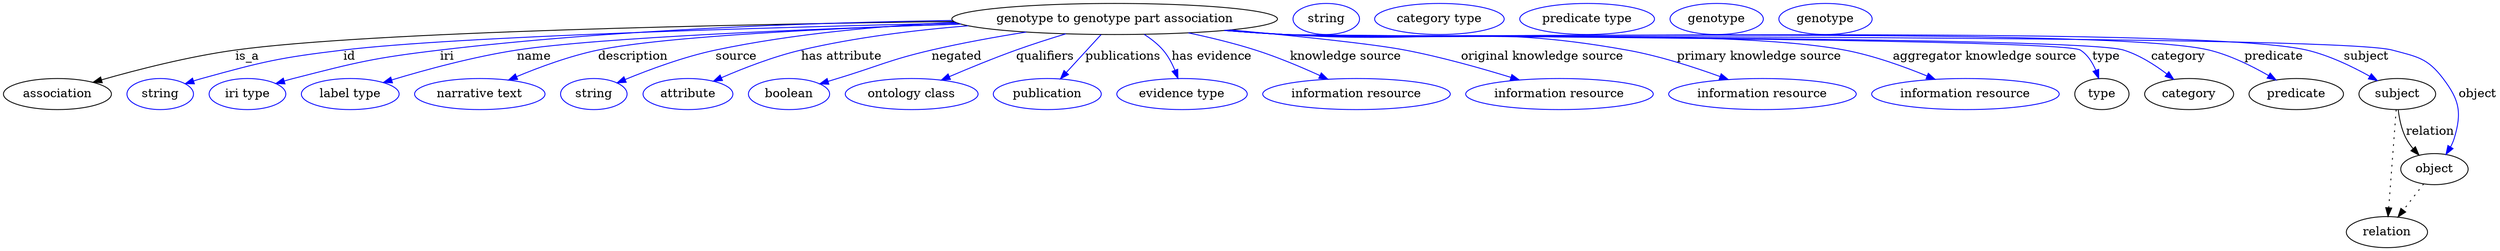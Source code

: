 digraph {
	graph [bb="0,0,2884.4,283"];
	node [label="\N"];
	"genotype to genotype part association"	[height=0.5,
		label="genotype to genotype part association",
		pos="1284.4,265",
		width=5.2356];
	association	[height=0.5,
		pos="62.394,178",
		width=1.7332];
	"genotype to genotype part association" -> association	[label=is_a,
		lp="282.39,221.5",
		pos="e,103.74,191.67 1098.3,262.12 849.9,258.83 423.2,250.23 268.39,229 214.84,221.66 154.92,206.28 113.57,194.5"];
	id	[color=blue,
		height=0.5,
		label=string,
		pos="181.39,178",
		width=1.0652];
	"genotype to genotype part association" -> id	[color=blue,
		label=id,
		lp="400.39,221.5",
		pos="e,210.37,190.01 1102.3,260.27 882.36,255.16 525.59,244.79 393.39,229 319.57,220.18 301.06,215.79 229.39,196 226.28,195.14 223.08,\
194.18 219.89,193.17",
		style=solid];
	iri	[color=blue,
		height=0.5,
		label="iri type",
		pos="282.39,178",
		width=1.2277];
	"genotype to genotype part association" -> iri	[color=blue,
		label=iri,
		lp="513.39,221.5",
		pos="e,315.3,190.22 1096.5,263.27 938.28,260.81 706.37,252.89 505.39,229 428.97,219.91 409.95,215.12 335.39,196 332.02,195.13 328.54,\
194.17 325.05,193.16",
		style=solid];
	name	[color=blue,
		height=0.5,
		label="label type",
		pos="401.39,178",
		width=1.5707];
	"genotype to genotype part association" -> name	[color=blue,
		label=name,
		lp="614.39,221.5",
		pos="e,439.73,191.39 1106.1,259.06 935.06,253.58 689.24,243.54 594.39,229 544.3,221.32 488.37,206.07 449.67,194.42",
		style=solid];
	description	[color=blue,
		height=0.5,
		label="narrative text",
		pos="551.39,178",
		width=2.0943];
	"genotype to genotype part association" -> description	[color=blue,
		label=description,
		lp="727.89,221.5",
		pos="e,584.4,194.25 1105.7,259.29 959.34,254.36 764.39,245.04 687.39,229 655.04,222.26 620.08,209.27 593.71,198.22",
		style=solid];
	source	[color=blue,
		height=0.5,
		label=string,
		pos="683.39,178",
		width=1.0652];
	"genotype to genotype part association" -> source	[color=blue,
		label=source,
		lp="846.39,221.5",
		pos="e,710.19,191.1 1099.5,261.34 1014.4,257.23 912.47,248.2 822.39,229 786.38,221.32 747.04,206.53 719.44,195.02",
		style=solid];
	"has attribute"	[color=blue,
		height=0.5,
		label=attribute,
		pos="791.39,178",
		width=1.4443];
	"genotype to genotype part association" -> "has attribute"	[color=blue,
		label="has attribute",
		lp="968.39,221.5",
		pos="e,820.87,192.99 1114.3,257.15 1052.9,252.18 983.48,243.64 921.39,229 889.78,221.54 855.54,208.14 830.15,197.09",
		style=solid];
	negated	[color=blue,
		height=0.5,
		label=boolean,
		pos="908.39,178",
		width=1.2999];
	"genotype to genotype part association" -> negated	[color=blue,
		label=negated,
		lp="1101.4,221.5",
		pos="e,943.59,189.91 1182,249.85 1147,244.29 1107.8,237.25 1072.4,229 1023.1,217.52 1011.8,210.81 963.39,196 960.09,194.99 956.68,193.94 \
953.25,192.89",
		style=solid];
	qualifiers	[color=blue,
		height=0.5,
		label="ontology class",
		pos="1049.4,178",
		width=2.1304];
	"genotype to genotype part association" -> qualifiers	[color=blue,
		label=qualifiers,
		lp="1203.9,221.5",
		pos="e,1083.7,194.2 1227.8,247.77 1209.4,242.18 1188.9,235.65 1170.4,229 1144.5,219.69 1116,207.99 1093.2,198.25",
		style=solid];
	publications	[color=blue,
		height=0.5,
		label=publication,
		pos="1206.4,178",
		width=1.7332];
	"genotype to genotype part association" -> publications	[color=blue,
		label=publications,
		lp="1294.4,221.5",
		pos="e,1221.6,195.6 1268.6,246.8 1257.1,234.31 1241.5,217.24 1228.7,203.35",
		style=solid];
	"has evidence"	[color=blue,
		height=0.5,
		label="evidence type",
		pos="1362.4,178",
		width=2.0943];
	"genotype to genotype part association" -> "has evidence"	[color=blue,
		label="has evidence",
		lp="1396.9,221.5",
		pos="e,1357.7,196.17 1318.6,247.14 1326.5,242.1 1334.3,236.02 1340.4,229 1346.2,222.27 1350.7,213.76 1354.1,205.67",
		style=solid];
	"knowledge source"	[color=blue,
		height=0.5,
		label="information resource",
		pos="1564.4,178",
		width=3.015];
	"genotype to genotype part association" -> "knowledge source"	[color=blue,
		label="knowledge source",
		lp="1551.9,221.5",
		pos="e,1531.3,195.19 1369.8,248.89 1395.1,243.56 1422.6,236.89 1447.4,229 1472.7,220.96 1500,209.44 1521.9,199.49",
		style=solid];
	"original knowledge source"	[color=blue,
		height=0.5,
		label="information resource",
		pos="1799.4,178",
		width=3.015];
	"genotype to genotype part association" -> "original knowledge source"	[color=blue,
		label="original knowledge source",
		lp="1779.4,221.5",
		pos="e,1752.8,194.35 1418.6,252.33 1494.9,245.25 1582.5,236.21 1620.4,229 1662.1,221.06 1708.3,208.07 1743.2,197.31",
		style=solid];
	"primary knowledge source"	[color=blue,
		height=0.5,
		label="information resource",
		pos="2034.4,178",
		width=3.015];
	"genotype to genotype part association" -> "primary knowledge source"	[color=blue,
		label="primary knowledge source",
		lp="2030.4,221.5",
		pos="e,1994.8,194.81 1415.3,252.01 1437.7,250.18 1460.7,248.42 1482.4,247 1657.8,235.48 1704.4,259.93 1877.4,229 1914.4,222.39 1954.7,\
209.41 1985.2,198.33",
		style=solid];
	"aggregator knowledge source"	[color=blue,
		height=0.5,
		label="information resource",
		pos="2269.4,178",
		width=3.015];
	"genotype to genotype part association" -> "aggregator knowledge source"	[color=blue,
		label="aggregator knowledge source",
		lp="2291.9,221.5",
		pos="e,2234.3,195.04 1413.2,251.85 1436.2,249.99 1460,248.27 1482.4,247 1626,238.84 1988,255.52 2129.4,229 2162.3,222.83 2197.7,210.1 \
2224.7,199.02",
		style=solid];
	type	[height=0.5,
		pos="2427.4,178",
		width=0.86659];
	"genotype to genotype part association" -> type	[color=blue,
		label=type,
		lp="2432.4,221.5",
		pos="e,2423.7,196.03 1412.4,251.76 1435.7,249.89 1459.7,248.19 1482.4,247 1507.9,245.66 2380.8,242.65 2402.4,229 2410.8,223.67 2416.5,\
214.56 2420.3,205.56",
		style=solid];
	category	[height=0.5,
		pos="2528.4,178",
		width=1.4263];
	"genotype to genotype part association" -> category	[color=blue,
		label=category,
		lp="2515.9,221.5",
		pos="e,2510.6,194.98 1412.4,251.75 1435.7,249.88 1459.7,248.18 1482.4,247 1536.2,244.19 2400.9,244.94 2452.4,229 2470.6,223.35 2488.6,\
211.89 2502.5,201.36",
		style=solid];
	predicate	[height=0.5,
		pos="2652.4,178",
		width=1.5165];
	"genotype to genotype part association" -> predicate	[color=blue,
		label=predicate,
		lp="2626.4,221.5",
		pos="e,2629.1,194.3 1412.1,251.73 1435.5,249.86 1459.7,248.17 1482.4,247 1601,240.92 2436,257.04 2551.4,229 2575.9,223.06 2601.2,210.47 \
2620.4,199.4",
		style=solid];
	subject	[height=0.5,
		pos="2769.4,178",
		width=1.2277];
	"genotype to genotype part association" -> subject	[color=blue,
		label=subject,
		lp="2733.4,221.5",
		pos="e,2746.3,193.59 1411.9,251.73 1435.3,249.85 1459.6,248.15 1482.4,247 1613.6,240.38 2536.5,258.92 2664.4,229 2690.3,222.94 2717.4,\
209.86 2737.5,198.6",
		style=solid];
	object	[height=0.5,
		pos="2812.4,91",
		width=1.0832];
	"genotype to genotype part association" -> object	[color=blue,
		label=object,
		lp="2862.4,178",
		pos="e,2825.8,108.09 1411.9,251.7 1435.3,249.83 1459.6,248.14 1482.4,247 1553.5,243.45 2694.6,247.44 2763.4,229 2792.4,221.22 2804.2,\
219.95 2822.4,196 2841.2,171.13 2844.3,156.9 2835.4,127 2834.4,123.55 2832.9,120.13 2831.1,116.85",
		style=solid];
	association_type	[color=blue,
		height=0.5,
		label=string,
		pos="1529.4,265",
		width=1.0652];
	association_category	[color=blue,
		height=0.5,
		label="category type",
		pos="1660.4,265",
		width=2.0762];
	"genotype to genotype part association_predicate"	[color=blue,
		height=0.5,
		label="predicate type",
		pos="1831.4,265",
		width=2.1665];
	subject -> object	[label=relation,
		lp="2807.4,134.5",
		pos="e,2794.5,107.23 2770.5,159.55 2771.7,149.57 2774.2,137.07 2779.4,127 2781.6,122.68 2784.5,118.52 2787.7,114.66"];
	relation	[height=0.5,
		pos="2757.4,18",
		width=1.2999];
	subject -> relation	[pos="e,2758.7,36.188 2768.1,159.79 2766,132.48 2762,78.994 2759.5,46.38",
		style=dotted];
	"genotype to genotype part association_subject"	[color=blue,
		height=0.5,
		label=genotype,
		pos="1981.4,265",
		width=1.4985];
	object -> relation	[pos="e,2770.2,35.54 2799.9,73.889 2793,64.939 2784.2,53.617 2776.4,43.584",
		style=dotted];
	"genotype to genotype part association_object"	[color=blue,
		height=0.5,
		label=genotype,
		pos="2107.4,265",
		width=1.4985];
}
